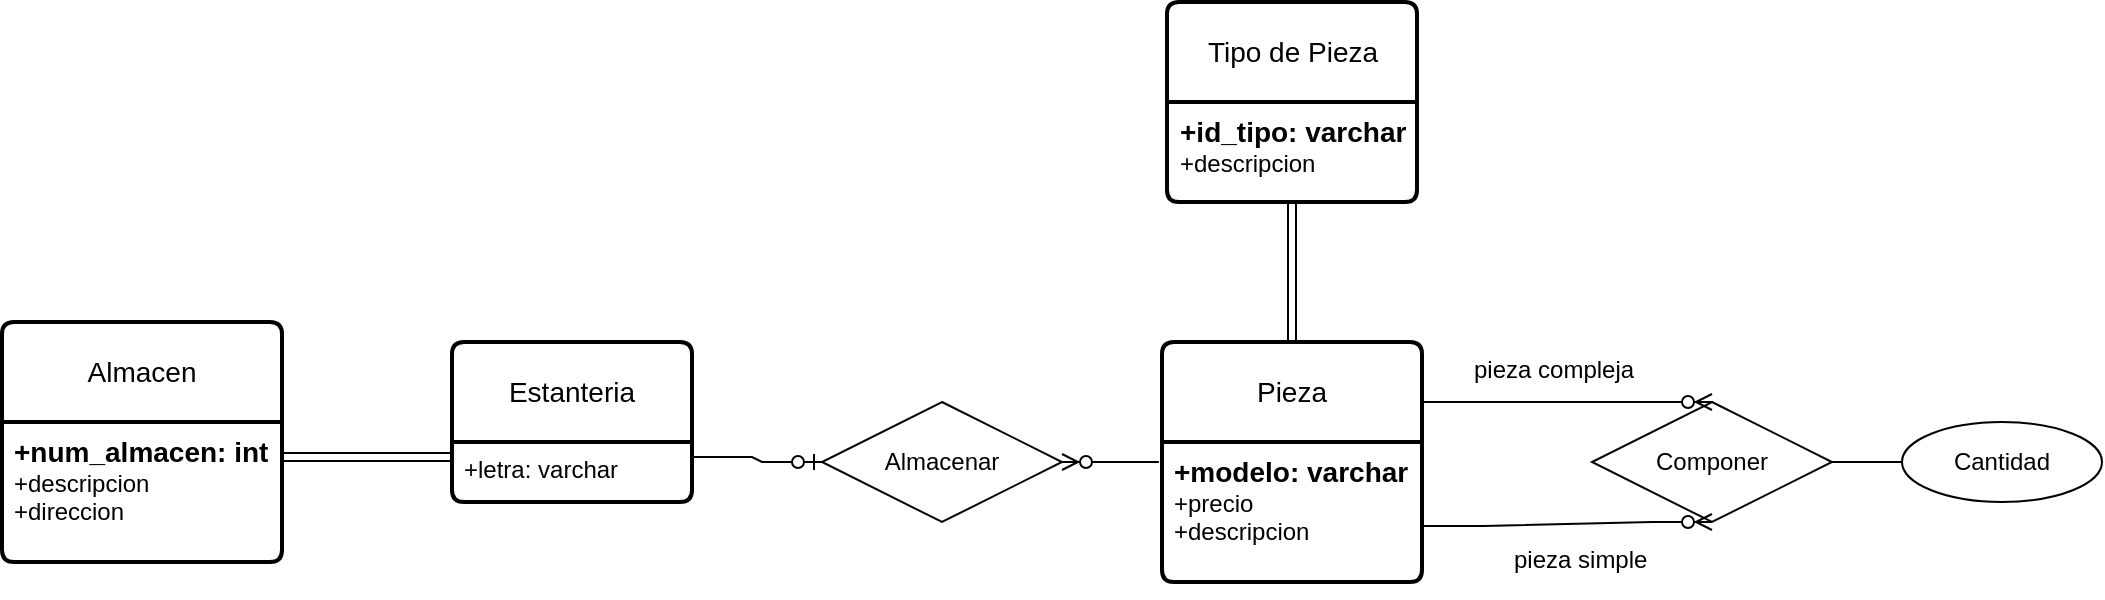 <mxfile version="22.0.4" type="github">
  <diagram id="R2lEEEUBdFMjLlhIrx00" name="Page-1">
    <mxGraphModel dx="2870" dy="783" grid="1" gridSize="10" guides="1" tooltips="1" connect="1" arrows="1" fold="1" page="1" pageScale="1" pageWidth="850" pageHeight="1100" math="0" shadow="0" extFonts="Permanent Marker^https://fonts.googleapis.com/css?family=Permanent+Marker">
      <root>
        <mxCell id="0" />
        <mxCell id="1" parent="0" />
        <mxCell id="CkNiLpnLs1v-qGP9SVCa-1" value="Tipo de Pieza" style="swimlane;childLayout=stackLayout;horizontal=1;startSize=50;horizontalStack=0;rounded=1;fontSize=14;fontStyle=0;strokeWidth=2;resizeParent=0;resizeLast=1;shadow=0;dashed=0;align=center;arcSize=4;whiteSpace=wrap;html=1;" parent="1" vertex="1">
          <mxGeometry x="132.5" y="270" width="125" height="100" as="geometry" />
        </mxCell>
        <mxCell id="CkNiLpnLs1v-qGP9SVCa-2" value="&lt;font style=&quot;font-size: 14px;&quot;&gt;&lt;b&gt;+id_tipo: varchar&lt;br&gt;&lt;/b&gt;&lt;/font&gt;+descripcion" style="align=left;strokeColor=none;fillColor=none;spacingLeft=4;fontSize=12;verticalAlign=top;resizable=0;rotatable=0;part=1;html=1;" parent="CkNiLpnLs1v-qGP9SVCa-1" vertex="1">
          <mxGeometry y="50" width="125" height="50" as="geometry" />
        </mxCell>
        <mxCell id="KpDHvRkdpocZH4DY-AaO-1" value="Pieza" style="swimlane;childLayout=stackLayout;horizontal=1;startSize=50;horizontalStack=0;rounded=1;fontSize=14;fontStyle=0;strokeWidth=2;resizeParent=0;resizeLast=1;shadow=0;dashed=0;align=center;arcSize=4;whiteSpace=wrap;html=1;" parent="1" vertex="1">
          <mxGeometry x="130" y="440" width="130" height="120" as="geometry" />
        </mxCell>
        <mxCell id="KpDHvRkdpocZH4DY-AaO-2" value="&lt;font style=&quot;font-size: 14px;&quot;&gt;&lt;b&gt;+modelo: varchar&lt;br&gt;&lt;/b&gt;&lt;/font&gt;+precio&lt;br&gt;+descripcion" style="align=left;strokeColor=none;fillColor=none;spacingLeft=4;fontSize=12;verticalAlign=top;resizable=0;rotatable=0;part=1;html=1;" parent="KpDHvRkdpocZH4DY-AaO-1" vertex="1">
          <mxGeometry y="50" width="130" height="70" as="geometry" />
        </mxCell>
        <mxCell id="KpDHvRkdpocZH4DY-AaO-3" value="Estanteria" style="swimlane;childLayout=stackLayout;horizontal=1;startSize=50;horizontalStack=0;rounded=1;fontSize=14;fontStyle=0;strokeWidth=2;resizeParent=0;resizeLast=1;shadow=0;dashed=0;align=center;arcSize=4;whiteSpace=wrap;html=1;" parent="1" vertex="1">
          <mxGeometry x="-225" y="440" width="120" height="80" as="geometry" />
        </mxCell>
        <mxCell id="KpDHvRkdpocZH4DY-AaO-4" value="+letra: varchar" style="align=left;strokeColor=none;fillColor=none;spacingLeft=4;fontSize=12;verticalAlign=top;resizable=0;rotatable=0;part=1;html=1;" parent="KpDHvRkdpocZH4DY-AaO-3" vertex="1">
          <mxGeometry y="50" width="120" height="30" as="geometry" />
        </mxCell>
        <mxCell id="KpDHvRkdpocZH4DY-AaO-7" value="Componer" style="shape=rhombus;perimeter=rhombusPerimeter;whiteSpace=wrap;html=1;align=center;" parent="1" vertex="1">
          <mxGeometry x="345" y="470" width="120" height="60" as="geometry" />
        </mxCell>
        <mxCell id="KpDHvRkdpocZH4DY-AaO-8" value="Cantidad" style="ellipse;whiteSpace=wrap;html=1;align=center;" parent="1" vertex="1">
          <mxGeometry x="500" y="480" width="100" height="40" as="geometry" />
        </mxCell>
        <mxCell id="KpDHvRkdpocZH4DY-AaO-10" value="Almacenar" style="shape=rhombus;perimeter=rhombusPerimeter;whiteSpace=wrap;html=1;align=center;" parent="1" vertex="1">
          <mxGeometry x="-40" y="470" width="120" height="60" as="geometry" />
        </mxCell>
        <mxCell id="KpDHvRkdpocZH4DY-AaO-11" value="Almacen" style="swimlane;childLayout=stackLayout;horizontal=1;startSize=50;horizontalStack=0;rounded=1;fontSize=14;fontStyle=0;strokeWidth=2;resizeParent=0;resizeLast=1;shadow=0;dashed=0;align=center;arcSize=4;whiteSpace=wrap;html=1;" parent="1" vertex="1">
          <mxGeometry x="-450" y="430" width="140" height="120" as="geometry" />
        </mxCell>
        <mxCell id="KpDHvRkdpocZH4DY-AaO-12" value="&lt;font style=&quot;font-size: 14px;&quot;&gt;&lt;b&gt;+num_almacen: int&lt;br&gt;&lt;/b&gt;&lt;/font&gt;+descripcion&lt;br&gt;+direccion" style="align=left;strokeColor=none;fillColor=none;spacingLeft=4;fontSize=12;verticalAlign=top;resizable=0;rotatable=0;part=1;html=1;" parent="KpDHvRkdpocZH4DY-AaO-11" vertex="1">
          <mxGeometry y="50" width="140" height="70" as="geometry" />
        </mxCell>
        <mxCell id="KpDHvRkdpocZH4DY-AaO-13" value="" style="shape=link;html=1;rounded=0;exitX=0;exitY=0.25;exitDx=0;exitDy=0;entryX=1;entryY=0.25;entryDx=0;entryDy=0;" parent="1" source="KpDHvRkdpocZH4DY-AaO-4" target="KpDHvRkdpocZH4DY-AaO-12" edge="1">
          <mxGeometry width="100" relative="1" as="geometry">
            <mxPoint x="365" y="780" as="sourcePoint" />
            <mxPoint x="465" y="780" as="targetPoint" />
          </mxGeometry>
        </mxCell>
        <mxCell id="KpDHvRkdpocZH4DY-AaO-14" value="" style="edgeStyle=entityRelationEdgeStyle;fontSize=12;html=1;endArrow=ERzeroToOne;endFill=1;rounded=0;exitX=1;exitY=0.25;exitDx=0;exitDy=0;entryX=0;entryY=0.5;entryDx=0;entryDy=0;" parent="1" source="KpDHvRkdpocZH4DY-AaO-4" target="KpDHvRkdpocZH4DY-AaO-10" edge="1">
          <mxGeometry width="100" height="100" relative="1" as="geometry">
            <mxPoint x="280" y="710" as="sourcePoint" />
            <mxPoint x="-10" y="500" as="targetPoint" />
          </mxGeometry>
        </mxCell>
        <mxCell id="KpDHvRkdpocZH4DY-AaO-15" value="" style="edgeStyle=entityRelationEdgeStyle;fontSize=12;html=1;endArrow=ERzeroToMany;endFill=1;rounded=0;exitX=-0.012;exitY=0.143;exitDx=0;exitDy=0;exitPerimeter=0;" parent="1" source="KpDHvRkdpocZH4DY-AaO-2" target="KpDHvRkdpocZH4DY-AaO-10" edge="1">
          <mxGeometry width="100" height="100" relative="1" as="geometry">
            <mxPoint x="130" y="525" as="sourcePoint" />
            <mxPoint x="430" y="530" as="targetPoint" />
          </mxGeometry>
        </mxCell>
        <mxCell id="KpDHvRkdpocZH4DY-AaO-16" value="" style="endArrow=none;html=1;rounded=0;entryX=0;entryY=0.5;entryDx=0;entryDy=0;exitX=1;exitY=0.5;exitDx=0;exitDy=0;" parent="1" source="KpDHvRkdpocZH4DY-AaO-7" target="KpDHvRkdpocZH4DY-AaO-8" edge="1">
          <mxGeometry relative="1" as="geometry">
            <mxPoint x="130" y="590" as="sourcePoint" />
            <mxPoint x="290" y="590" as="targetPoint" />
          </mxGeometry>
        </mxCell>
        <mxCell id="KpDHvRkdpocZH4DY-AaO-18" value="" style="edgeStyle=entityRelationEdgeStyle;fontSize=12;html=1;endArrow=ERzeroToMany;endFill=1;rounded=0;exitX=1;exitY=0.25;exitDx=0;exitDy=0;entryX=0.5;entryY=0;entryDx=0;entryDy=0;" parent="1" source="KpDHvRkdpocZH4DY-AaO-1" target="KpDHvRkdpocZH4DY-AaO-7" edge="1">
          <mxGeometry width="100" height="100" relative="1" as="geometry">
            <mxPoint x="300" y="480" as="sourcePoint" />
            <mxPoint x="400" y="380" as="targetPoint" />
          </mxGeometry>
        </mxCell>
        <mxCell id="KpDHvRkdpocZH4DY-AaO-20" value="pieza compleja" style="text;strokeColor=none;fillColor=none;spacingLeft=4;spacingRight=4;overflow=hidden;rotatable=0;points=[[0,0.5],[1,0.5]];portConstraint=eastwest;fontSize=12;whiteSpace=wrap;html=1;" parent="1" vertex="1">
          <mxGeometry x="280" y="440" width="110" height="30" as="geometry" />
        </mxCell>
        <mxCell id="KpDHvRkdpocZH4DY-AaO-21" value="" style="edgeStyle=entityRelationEdgeStyle;fontSize=12;html=1;endArrow=ERzeroToMany;endFill=1;rounded=0;entryX=0.5;entryY=1;entryDx=0;entryDy=0;exitX=1.008;exitY=0.6;exitDx=0;exitDy=0;exitPerimeter=0;" parent="1" source="KpDHvRkdpocZH4DY-AaO-2" target="KpDHvRkdpocZH4DY-AaO-7" edge="1">
          <mxGeometry width="100" height="100" relative="1" as="geometry">
            <mxPoint x="310" y="600" as="sourcePoint" />
            <mxPoint x="410" y="500" as="targetPoint" />
          </mxGeometry>
        </mxCell>
        <mxCell id="KpDHvRkdpocZH4DY-AaO-22" value="pieza simple" style="text;strokeColor=none;fillColor=none;spacingLeft=4;spacingRight=4;overflow=hidden;rotatable=0;points=[[0,0.5],[1,0.5]];portConstraint=eastwest;fontSize=12;whiteSpace=wrap;html=1;" parent="1" vertex="1">
          <mxGeometry x="300" y="535" width="110" height="30" as="geometry" />
        </mxCell>
        <mxCell id="KpDHvRkdpocZH4DY-AaO-23" value="" style="shape=link;html=1;rounded=0;exitX=0.5;exitY=1;exitDx=0;exitDy=0;entryX=0.5;entryY=0;entryDx=0;entryDy=0;" parent="1" source="CkNiLpnLs1v-qGP9SVCa-2" target="KpDHvRkdpocZH4DY-AaO-1" edge="1">
          <mxGeometry width="100" relative="1" as="geometry">
            <mxPoint x="300" y="790" as="sourcePoint" />
            <mxPoint x="380" y="790" as="targetPoint" />
          </mxGeometry>
        </mxCell>
      </root>
    </mxGraphModel>
  </diagram>
</mxfile>
